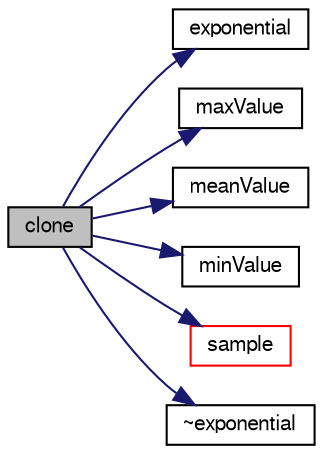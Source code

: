 digraph "clone"
{
  bgcolor="transparent";
  edge [fontname="FreeSans",fontsize="10",labelfontname="FreeSans",labelfontsize="10"];
  node [fontname="FreeSans",fontsize="10",shape=record];
  rankdir="LR";
  Node10 [label="clone",height=0.2,width=0.4,color="black", fillcolor="grey75", style="filled", fontcolor="black"];
  Node10 -> Node11 [color="midnightblue",fontsize="10",style="solid",fontname="FreeSans"];
  Node11 [label="exponential",height=0.2,width=0.4,color="black",URL="$a23642.html#abdbd9c8fac5e941246b523db3403ba34",tooltip="Construct from components. "];
  Node10 -> Node12 [color="midnightblue",fontsize="10",style="solid",fontname="FreeSans"];
  Node12 [label="maxValue",height=0.2,width=0.4,color="black",URL="$a23642.html#a6fe5ffd01d2a36f96228dc68682431bf",tooltip="Return the maximum value. "];
  Node10 -> Node13 [color="midnightblue",fontsize="10",style="solid",fontname="FreeSans"];
  Node13 [label="meanValue",height=0.2,width=0.4,color="black",URL="$a23642.html#a0272fc28e271b84940ee851c385650ea",tooltip="Return the mean value. "];
  Node10 -> Node14 [color="midnightblue",fontsize="10",style="solid",fontname="FreeSans"];
  Node14 [label="minValue",height=0.2,width=0.4,color="black",URL="$a23642.html#af648e1dd81dcfda4924705b96bcaf264",tooltip="Return the minimum value. "];
  Node10 -> Node15 [color="midnightblue",fontsize="10",style="solid",fontname="FreeSans"];
  Node15 [label="sample",height=0.2,width=0.4,color="red",URL="$a23642.html#a523eae27d84403d08bdca843c0679d8a",tooltip="Sample the distributionModel. "];
  Node10 -> Node19 [color="midnightblue",fontsize="10",style="solid",fontname="FreeSans"];
  Node19 [label="~exponential",height=0.2,width=0.4,color="black",URL="$a23642.html#afb02cf01a267364c6ffb102289f5d30a",tooltip="Destructor. "];
}
